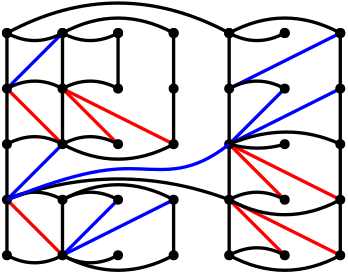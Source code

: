 <?xml version="1.0"?>
<!DOCTYPE ipe SYSTEM "ipe.dtd">
<ipe version="70218" creator="Ipe 7.2.21">
<info created="D:20201120065106" modified="D:20201120065106"/>
<ipestyle name="basic">
<symbol name="arrow/arc(spx)">
<path stroke="sym-stroke" fill="sym-stroke" pen="sym-pen">
0 0 m
-1 0.333 l
-1 -0.333 l
h
</path>
</symbol>
<symbol name="arrow/farc(spx)">
<path stroke="sym-stroke" fill="white" pen="sym-pen">
0 0 m
-1 0.333 l
-1 -0.333 l
h
</path>
</symbol>
<symbol name="arrow/ptarc(spx)">
<path stroke="sym-stroke" fill="sym-stroke" pen="sym-pen">
0 0 m
-1 0.333 l
-0.8 0 l
-1 -0.333 l
h
</path>
</symbol>
<symbol name="arrow/fptarc(spx)">
<path stroke="sym-stroke" fill="white" pen="sym-pen">
0 0 m
-1 0.333 l
-0.8 0 l
-1 -0.333 l
h
</path>
</symbol>
<symbol name="mark/circle(sx)" transformations="translations">
<path fill="sym-stroke">
0.6 0 0 0.6 0 0 e
0.4 0 0 0.4 0 0 e
</path>
</symbol>
<symbol name="mark/disk(sx)" transformations="translations">
<path fill="sym-stroke">
0.6 0 0 0.6 0 0 e
</path>
</symbol>
<symbol name="mark/fdisk(sfx)" transformations="translations">
<group>
<path fill="sym-fill">
0.5 0 0 0.5 0 0 e
</path>
<path fill="sym-stroke" fillrule="eofill">
0.6 0 0 0.6 0 0 e
0.4 0 0 0.4 0 0 e
</path>
</group>
</symbol>
<symbol name="mark/box(sx)" transformations="translations">
<path fill="sym-stroke" fillrule="eofill">
-0.6 -0.6 m
0.6 -0.6 l
0.6 0.6 l
-0.6 0.6 l
h
-0.4 -0.4 m
0.4 -0.4 l
0.4 0.4 l
-0.4 0.4 l
h
</path>
</symbol>
<symbol name="mark/square(sx)" transformations="translations">
<path fill="sym-stroke">
-0.6 -0.6 m
0.6 -0.6 l
0.6 0.6 l
-0.6 0.6 l
h
</path>
</symbol>
<symbol name="mark/fsquare(sfx)" transformations="translations">
<group>
<path fill="sym-fill">
-0.5 -0.5 m
0.5 -0.5 l
0.5 0.5 l
-0.5 0.5 l
h
</path>
<path fill="sym-stroke" fillrule="eofill">
-0.6 -0.6 m
0.6 -0.6 l
0.6 0.6 l
-0.6 0.6 l
h
-0.4 -0.4 m
0.4 -0.4 l
0.4 0.4 l
-0.4 0.4 l
h
</path>
</group>
</symbol>
<symbol name="mark/cross(sx)" transformations="translations">
<group>
<path fill="sym-stroke">
-0.43 -0.57 m
0.57 0.43 l
0.43 0.57 l
-0.57 -0.43 l
h
</path>
<path fill="sym-stroke">
-0.43 0.57 m
0.57 -0.43 l
0.43 -0.57 l
-0.57 0.43 l
h
</path>
</group>
</symbol>
<symbol name="arrow/fnormal(spx)">
<path stroke="sym-stroke" fill="white" pen="sym-pen">
0 0 m
-1 0.333 l
-1 -0.333 l
h
</path>
</symbol>
<symbol name="arrow/pointed(spx)">
<path stroke="sym-stroke" fill="sym-stroke" pen="sym-pen">
0 0 m
-1 0.333 l
-0.8 0 l
-1 -0.333 l
h
</path>
</symbol>
<symbol name="arrow/fpointed(spx)">
<path stroke="sym-stroke" fill="white" pen="sym-pen">
0 0 m
-1 0.333 l
-0.8 0 l
-1 -0.333 l
h
</path>
</symbol>
<symbol name="arrow/linear(spx)">
<path stroke="sym-stroke" pen="sym-pen">
-1 0.333 m
0 0 l
-1 -0.333 l
</path>
</symbol>
<symbol name="arrow/fdouble(spx)">
<path stroke="sym-stroke" fill="white" pen="sym-pen">
0 0 m
-1 0.333 l
-1 -0.333 l
h
-1 0 m
-2 0.333 l
-2 -0.333 l
h
</path>
</symbol>
<symbol name="arrow/double(spx)">
<path stroke="sym-stroke" fill="sym-stroke" pen="sym-pen">
0 0 m
-1 0.333 l
-1 -0.333 l
h
-1 0 m
-2 0.333 l
-2 -0.333 l
h
</path>
</symbol>
<symbol name="arrow/mid-normal(spx)">
<path stroke="sym-stroke" fill="sym-stroke" pen="sym-pen">
0.5 0 m
-0.5 0.333 l
-0.5 -0.333 l
h
</path>
</symbol>
<symbol name="arrow/mid-fnormal(spx)">
<path stroke="sym-stroke" fill="white" pen="sym-pen">
0.5 0 m
-0.5 0.333 l
-0.5 -0.333 l
h
</path>
</symbol>
<symbol name="arrow/mid-pointed(spx)">
<path stroke="sym-stroke" fill="sym-stroke" pen="sym-pen">
0.5 0 m
-0.5 0.333 l
-0.3 0 l
-0.5 -0.333 l
h
</path>
</symbol>
<symbol name="arrow/mid-fpointed(spx)">
<path stroke="sym-stroke" fill="white" pen="sym-pen">
0.5 0 m
-0.5 0.333 l
-0.3 0 l
-0.5 -0.333 l
h
</path>
</symbol>
<symbol name="arrow/mid-double(spx)">
<path stroke="sym-stroke" fill="sym-stroke" pen="sym-pen">
1 0 m
0 0.333 l
0 -0.333 l
h
0 0 m
-1 0.333 l
-1 -0.333 l
h
</path>
</symbol>
<symbol name="arrow/mid-fdouble(spx)">
<path stroke="sym-stroke" fill="white" pen="sym-pen">
1 0 m
0 0.333 l
0 -0.333 l
h
0 0 m
-1 0.333 l
-1 -0.333 l
h
</path>
</symbol>
<pen name="heavier" value="0.8"/>
<pen name="fat" value="1.2"/>
<pen name="ultrafat" value="2"/>
<symbolsize name="large" value="5"/>
<symbolsize name="small" value="2"/>
<symbolsize name="tiny" value="1.1"/>
<arrowsize name="large" value="10"/>
<arrowsize name="small" value="5"/>
<arrowsize name="tiny" value="3"/>
<color name="red" value="1 0 0"/>
<color name="blue" value="0 0 1"/>
<color name="green" value="0 1 0"/>
<color name="yellow" value="1 1 0"/>
<color name="orange" value="1 0.647 0"/>
<color name="gold" value="1 0.843 0"/>
<color name="purple" value="0.627 0.125 0.941"/>
<color name="gray" value="0.745"/>
<color name="brown" value="0.647 0.165 0.165"/>
<color name="navy" value="0 0 0.502"/>
<color name="pink" value="1 0.753 0.796"/>
<color name="seagreen" value="0.18 0.545 0.341"/>
<color name="turquoise" value="0.251 0.878 0.816"/>
<color name="violet" value="0.933 0.51 0.933"/>
<color name="darkblue" value="0 0 0.545"/>
<color name="darkcyan" value="0 0.545 0.545"/>
<color name="darkgray" value="0.663"/>
<color name="darkgreen" value="0 0.392 0"/>
<color name="darkmagenta" value="0.545 0 0.545"/>
<color name="darkorange" value="1 0.549 0"/>
<color name="darkred" value="0.545 0 0"/>
<color name="lightblue" value="0.678 0.847 0.902"/>
<color name="lightcyan" value="0.878 1 1"/>
<color name="lightgray" value="0.827"/>
<color name="lightgreen" value="0.565 0.933 0.565"/>
<color name="lightyellow" value="1 1 0.878"/>
<dashstyle name="dotted" value="[1 3] 0"/>
<dashstyle name="dashed" value="[4] 0"/>
<dashstyle name="dash dotted" value="[4 2 1 2] 0"/>
<dashstyle name="dash dot dotted" value="[4 2 1 2 1 2] 0"/>
<textsize name="large" value="\large"/>
<textsize name="small" value="\small"/>
<textsize name="tiny" value="\tiny"/>
<textsize name="Large" value="\Large"/>
<textsize name="LARGE" value="\LARGE"/>
<textsize name="huge" value="\huge"/>
<textsize name="Huge" value="\Huge"/>
<textsize name="footnote" value="\footnotesize"/>
<textstyle name="center" begin="\begin{center}" end="\end{center}"/>
<textstyle name="itemize" begin="\begin{itemize}" end="\end{itemize}"/>
<textstyle name="item" begin="\begin{itemize}\item{}" end="\end{itemize}"/>
<gridsize name="4 pts" value="4"/>
<gridsize name="8 pts (~3 mm)" value="8"/>
<gridsize name="16 pts (~6 mm)" value="16"/>
<gridsize name="32 pts (~12 mm)" value="32"/>
<gridsize name="10 pts (~3.5 mm)" value="10"/>
<gridsize name="20 pts (~7 mm)" value="20"/>
<gridsize name="14 pts (~5 mm)" value="14"/>
<gridsize name="28 pts (~10 mm)" value="28"/>
<gridsize name="56 pts (~20 mm)" value="56"/>
<anglesize name="90 deg" value="90"/>
<anglesize name="60 deg" value="60"/>
<anglesize name="45 deg" value="45"/>
<anglesize name="30 deg" value="30"/>
<anglesize name="22.5 deg" value="22.5"/>
<opacity name="10%" value="0.1"/>
<opacity name="30%" value="0.3"/>
<opacity name="50%" value="0.5"/>
<opacity name="75%" value="0.75"/>
<tiling name="falling" angle="-60" step="4" width="1"/>
<tiling name="rising" angle="30" step="4" width="1"/>
</ipestyle>
<page>
<layer name="alpha"/>
<view layers="alpha" active="alpha"/>
<path layer="alpha" matrix="1.25 0 0 1.25 -122 -442.16" stroke="blue" pen="fat">
232 688 m
248 704 l
</path>
<path matrix="1.25 0 0 1.25 -122 -442.16" stroke="blue" pen="fat">
296 688 m
328 704 l
</path>
<path matrix="1.25 0 0 1.25 -122 -462.16" stroke="blue" pen="fat">
296 688 m
312 704 l
</path>
<path matrix="1.25 0 0 1.25 -122 -462.16" stroke="blue" pen="fat">
296 688 m
328 704 l
</path>
<path matrix="1.25 0 0 1.25 -122 -482.16" stroke="blue" pen="fat">
232 688 m
248 704 l
</path>
<path matrix="1.25 0 0 1.25 -122 -502.16" stroke="blue" pen="fat">
248 688 m
264 704 l
</path>
<path matrix="1.25 0 0 1.25 -122 -502.16" stroke="blue" pen="fat">
248 688 m
280 704 l
</path>
<path matrix="1.25 0 0 1.25 -122 -462.16" stroke="red" pen="fat">
232 704 m
248 688 l
</path>
<path matrix="1.25 0 0 1.25 -122 -462.16" stroke="red" pen="fat">
248 704 m
264 688 l
</path>
<path matrix="1.25 0 0 1.25 -122 -462.16" stroke="red" pen="fat">
248 704 m
280 688 l
</path>
<path matrix="1.25 0 0 1.25 -122 -482.16" stroke="red" pen="fat">
296 704 m
312 688 l
</path>
<path matrix="1.25 0 0 1.25 -122 -482.16" stroke="red" pen="fat">
296 704 m
328 688 l
</path>
<path matrix="1.25 0 0 1.25 -122 -502.16" stroke="red" pen="fat">
232 704 m
248 688 l
</path>
<path matrix="1.25 0 0 1.25 -122 -502.16" stroke="red" pen="fat">
296 704 m
312 688 l
</path>
<path matrix="1.25 0 0 1.25 -122 -502.16" stroke="red" pen="fat">
296 704 m
328 688 l
</path>
<use matrix="1.25 0 0 1.25 -72 -442.16" name="mark/disk(sx)" pos="192 704" size="normal" stroke="black"/>
<use matrix="1.25 0 0 1.25 -72 -442.16" name="mark/disk(sx)" pos="192 688" size="normal" stroke="black"/>
<use matrix="1.25 0 0 1.25 -72 -442.16" name="mark/disk(sx)" pos="192 672" size="normal" stroke="black"/>
<use matrix="1.25 0 0 1.25 -72 -442.16" name="mark/disk(sx)" pos="192 656" size="normal" stroke="black"/>
<use matrix="1.25 0 0 1.25 -72 -442.16" name="mark/disk(sx)" pos="192 640" size="normal" stroke="black"/>
<path matrix="1.25 0 0 1.25 -72 -442.16" stroke="black" pen="fat">
192 704 m
192 640 l
</path>
<use matrix="1.25 0 0 1.25 -52 -442.16" name="mark/disk(sx)" pos="192 704" size="normal" stroke="black"/>
<use matrix="1.25 0 0 1.25 -52 -442.16" name="mark/disk(sx)" pos="192 688" size="normal" stroke="black"/>
<use matrix="1.25 0 0 1.25 -52 -442.16" name="mark/disk(sx)" pos="192 672" size="normal" stroke="black"/>
<use matrix="1.25 0 0 1.25 -52 -442.16" name="mark/disk(sx)" pos="192 656" size="normal" stroke="black"/>
<use matrix="1.25 0 0 1.25 -52 -442.16" name="mark/disk(sx)" pos="192 640" size="normal" stroke="black"/>
<use matrix="1.25 0 0 1.25 -32 -442.16" name="mark/disk(sx)" pos="192 704" size="normal" stroke="black"/>
<use matrix="1.25 0 0 1.25 -32 -442.16" name="mark/disk(sx)" pos="192 688" size="normal" stroke="black"/>
<use matrix="1.25 0 0 1.25 -32 -442.16" name="mark/disk(sx)" pos="192 672" size="normal" stroke="black"/>
<use matrix="1.25 0 0 1.25 -32 -442.16" name="mark/disk(sx)" pos="192 656" size="normal" stroke="black"/>
<use matrix="1.25 0 0 1.25 -32 -442.16" name="mark/disk(sx)" pos="192 640" size="normal" stroke="black"/>
<use matrix="1.25 0 0 1.25 -12 -442.16" name="mark/disk(sx)" pos="192 704" size="normal" stroke="black"/>
<use matrix="1.25 0 0 1.25 -12 -442.16" name="mark/disk(sx)" pos="192 688" size="normal" stroke="black"/>
<use matrix="1.25 0 0 1.25 -12 -442.16" name="mark/disk(sx)" pos="192 672" size="normal" stroke="black"/>
<use matrix="1.25 0 0 1.25 -12 -442.16" name="mark/disk(sx)" pos="192 656" size="normal" stroke="black"/>
<use matrix="1.25 0 0 1.25 -12 -442.16" name="mark/disk(sx)" pos="192 640" size="normal" stroke="black"/>
<use matrix="1.25 0 0 1.25 8 -442.16" name="mark/disk(sx)" pos="192 704" size="normal" stroke="black"/>
<use matrix="1.25 0 0 1.25 8 -442.16" name="mark/disk(sx)" pos="192 688" size="normal" stroke="black"/>
<use matrix="1.25 0 0 1.25 8 -442.16" name="mark/disk(sx)" pos="192 672" size="normal" stroke="black"/>
<use matrix="1.25 0 0 1.25 8 -442.16" name="mark/disk(sx)" pos="192 656" size="normal" stroke="black"/>
<use matrix="1.25 0 0 1.25 8 -442.16" name="mark/disk(sx)" pos="192 640" size="normal" stroke="black"/>
<path matrix="1.25 0 0 1.25 8 -442.16" stroke="black" pen="fat">
192 704 m
192 640 l
</path>
<use matrix="1.25 0 0 1.25 28 -442.16" name="mark/disk(sx)" pos="192 704" size="normal" stroke="black"/>
<use matrix="1.25 0 0 1.25 28 -442.16" name="mark/disk(sx)" pos="192 688" size="normal" stroke="black"/>
<use matrix="1.25 0 0 1.25 28 -442.16" name="mark/disk(sx)" pos="192 672" size="normal" stroke="black"/>
<use matrix="1.25 0 0 1.25 28 -442.16" name="mark/disk(sx)" pos="192 656" size="normal" stroke="black"/>
<use matrix="1.25 0 0 1.25 28 -442.16" name="mark/disk(sx)" pos="192 640" size="normal" stroke="black"/>
<use matrix="1.25 0 0 1.25 48 -442.16" name="mark/disk(sx)" pos="192 704" size="normal" stroke="black"/>
<use matrix="1.25 0 0 1.25 48 -442.16" name="mark/disk(sx)" pos="192 688" size="normal" stroke="black"/>
<use matrix="1.25 0 0 1.25 48 -442.16" name="mark/disk(sx)" pos="192 672" size="normal" stroke="black"/>
<use matrix="1.25 0 0 1.25 48 -442.16" name="mark/disk(sx)" pos="192 656" size="normal" stroke="black"/>
<use matrix="1.25 0 0 1.25 48 -442.16" name="mark/disk(sx)" pos="192 640" size="normal" stroke="black"/>
<path matrix="1.25 0 0 1.25 48 -442.16" stroke="black" pen="fat">
192 704 m
192 640 l
</path>
<use matrix="1.25 0 0 0.675 68 -15.76" name="mark/disk(sx)" pos="80 672" size="normal" stroke="black"/>
<use matrix="1.25 0 0 0.675 68 -15.76" name="mark/disk(sx)" pos="96 672" size="normal" stroke="black"/>
<use matrix="1.25 0 0 0.675 68 -15.76" name="mark/disk(sx)" pos="112 672" size="normal" stroke="black"/>
<use matrix="1.25 0 0 0.675 68 -15.76" name="mark/disk(sx)" pos="128 672" size="normal" stroke="black"/>
<use matrix="1.25 0 0 0.675 68 -15.76" name="mark/disk(sx)" pos="144 672" size="normal" stroke="black"/>
<use matrix="1.25 0 0 0.675 68 -15.76" name="mark/disk(sx)" pos="160 672" size="normal" stroke="black"/>
<use matrix="1.25 0 0 0.675 68 -15.76" name="mark/disk(sx)" pos="176 672" size="normal" stroke="black"/>
<path matrix="1.25 0 0 -0.675 68 891.44" stroke="black" pen="fat">
80 672 m
88 680
96 672 c
</path>
<path matrix="1.25 0 0 -0.675 68 891.44" stroke="black" pen="fat">
96 672 m
104 680
112 672 c
</path>
<path matrix="1.25 0 0 0.675 68 -15.76" stroke="black" pen="fat">
96 672 m
112 688
128 672 c
</path>
<path matrix="1.25 0 0 0.675 68 -15.76" stroke="black" pen="fat">
80 672 m
112 704
144 672 c
</path>
<path matrix="1.25 0 0 -0.675 68 891.44" stroke="black" pen="fat">
144 672 m
152 680
160 672 c
</path>
<path matrix="1.25 0 0 0.675 68 -15.76" stroke="black" pen="fat">
144 672 m
160 688
176 672 c
</path>
<path matrix="1.25 0 0 0.675 68 -35.76" stroke="black" pen="fat">
80 672 m
88 680
96 672 c
</path>
<path matrix="1.25 0 0 0.675 68 -35.76" stroke="black" pen="fat">
96 672 m
104 680
112 672 c
</path>
<path matrix="1.25 0 0 0.675 68 -35.76" stroke="black" pen="fat">
144 672 m
152 680
160 672 c
</path>
<path matrix="1.25 0 0 0.675 68 -55.76" stroke="black" pen="fat">
80 672 m
88 680
96 672 c
</path>
<path matrix="1.25 0 0 0.675 68 -55.76" stroke="black" pen="fat">
96 672 m
104 680
112 672 c
</path>
<path matrix="1.25 0 0 -0.675 68 851.44" stroke="black" pen="fat">
96 672 m
112 688
128 672 c
</path>
<path stroke="black" pen="fat">
248 397.84 m
258.44 394.981
268 397.84 c
</path>
<path stroke="black" pen="fat">
248 397.84 m
269.227 406.567
288 397.84 c
</path>
<path matrix="1.25 0 0 0.675 68 -75.76" stroke="black" pen="fat">
80 672 m
88 680
96 672 c
</path>
<path matrix="1.25 0 0 0.675 68 -75.76" stroke="black" pen="fat">
96 672 m
104 680
112 672 c
</path>
<path matrix="1.25 0 0 0.675 68 -75.76" stroke="black" pen="fat">
96 672 m
112 688
128 672 c
</path>
<path stroke="black" pen="fat">
168 377.84 m
208.298 392.783
248 377.84 c
</path>
<path matrix="1.25 0 0 0.675 68 -75.76" stroke="black" pen="fat">
144 672 m
152 680
160 672 c
</path>
<path matrix="1.25 0 0 -0.675 68 831.44" stroke="black" pen="fat">
144 672 m
160 688
176 672 c
</path>
<path matrix="1.25 0 0 -0.675 68 811.44" stroke="black" pen="fat">
80 672 m
88 680
96 672 c
</path>
<path matrix="1.25 0 0 -0.675 68 811.44" stroke="black" pen="fat">
96 672 m
104 680
112 672 c
</path>
<path matrix="1.25 0 0 -0.675 68 811.44" stroke="black" pen="fat">
96 672 m
112 688
128 672 c
</path>
<path matrix="1.25 0 0 0.675 68 -95.76" stroke="black" pen="fat">
144 672 m
152 680
160 672 c
</path>
<path matrix="1.25 0 0 -0.675 68 811.44" stroke="black" pen="fat">
144 672 m
160 688
176 672 c
</path>
<path stroke="black" pen="fat">
208 437.84 m
208 417.84 l
</path>
<path stroke="blue" pen="fat">
168 377.84 m
195.313 388.788
216.488 389.787
234.867 387.389
248 397.84 c
</path>
<path stroke="black" pen="fat">
228 437.84 m
228 417.84 l
</path>
<path stroke="black" pen="fat">
228 417.84 m
228 397.84 l
</path>
<path stroke="black" pen="fat">
188 377.84 m
188 357.84 l
</path>
<path stroke="black" pen="fat">
188 397.84 m
188 417.84 l
</path>
<path stroke="black" pen="fat">
188 417.84 m
188 437.84 l
</path>
<path stroke="black" pen="fat">
228 357.84 m
228 377.84 l
</path>
</page>
</ipe>
